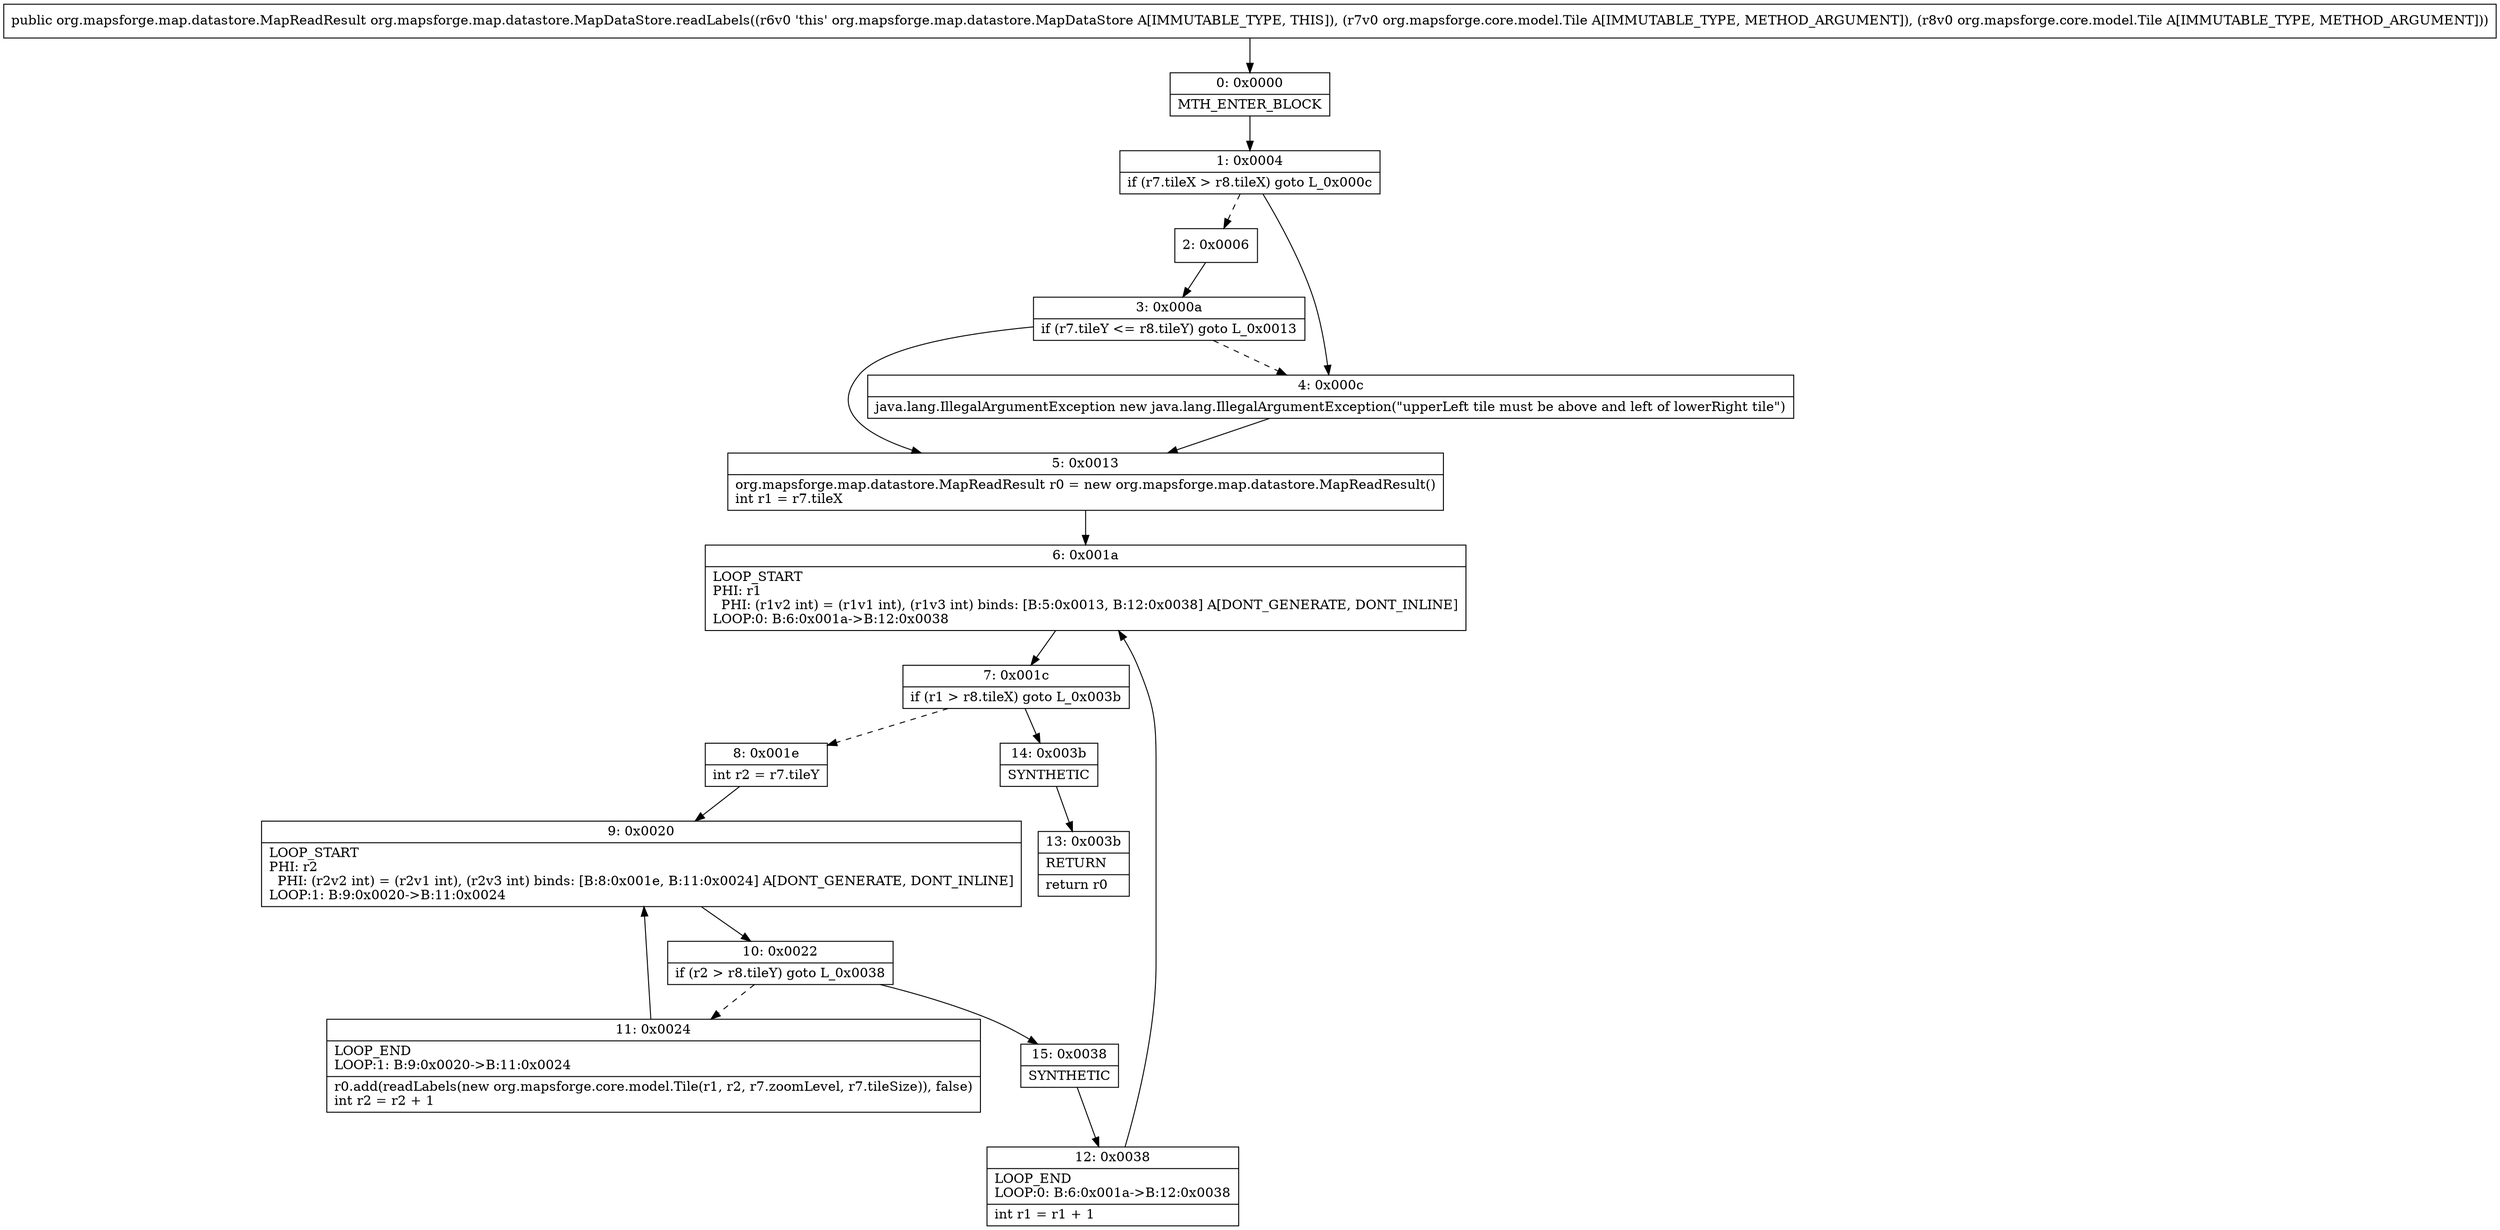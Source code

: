 digraph "CFG fororg.mapsforge.map.datastore.MapDataStore.readLabels(Lorg\/mapsforge\/core\/model\/Tile;Lorg\/mapsforge\/core\/model\/Tile;)Lorg\/mapsforge\/map\/datastore\/MapReadResult;" {
Node_0 [shape=record,label="{0\:\ 0x0000|MTH_ENTER_BLOCK\l}"];
Node_1 [shape=record,label="{1\:\ 0x0004|if (r7.tileX \> r8.tileX) goto L_0x000c\l}"];
Node_2 [shape=record,label="{2\:\ 0x0006}"];
Node_3 [shape=record,label="{3\:\ 0x000a|if (r7.tileY \<= r8.tileY) goto L_0x0013\l}"];
Node_4 [shape=record,label="{4\:\ 0x000c|java.lang.IllegalArgumentException new java.lang.IllegalArgumentException(\"upperLeft tile must be above and left of lowerRight tile\")\l}"];
Node_5 [shape=record,label="{5\:\ 0x0013|org.mapsforge.map.datastore.MapReadResult r0 = new org.mapsforge.map.datastore.MapReadResult()\lint r1 = r7.tileX\l}"];
Node_6 [shape=record,label="{6\:\ 0x001a|LOOP_START\lPHI: r1 \l  PHI: (r1v2 int) = (r1v1 int), (r1v3 int) binds: [B:5:0x0013, B:12:0x0038] A[DONT_GENERATE, DONT_INLINE]\lLOOP:0: B:6:0x001a\-\>B:12:0x0038\l}"];
Node_7 [shape=record,label="{7\:\ 0x001c|if (r1 \> r8.tileX) goto L_0x003b\l}"];
Node_8 [shape=record,label="{8\:\ 0x001e|int r2 = r7.tileY\l}"];
Node_9 [shape=record,label="{9\:\ 0x0020|LOOP_START\lPHI: r2 \l  PHI: (r2v2 int) = (r2v1 int), (r2v3 int) binds: [B:8:0x001e, B:11:0x0024] A[DONT_GENERATE, DONT_INLINE]\lLOOP:1: B:9:0x0020\-\>B:11:0x0024\l}"];
Node_10 [shape=record,label="{10\:\ 0x0022|if (r2 \> r8.tileY) goto L_0x0038\l}"];
Node_11 [shape=record,label="{11\:\ 0x0024|LOOP_END\lLOOP:1: B:9:0x0020\-\>B:11:0x0024\l|r0.add(readLabels(new org.mapsforge.core.model.Tile(r1, r2, r7.zoomLevel, r7.tileSize)), false)\lint r2 = r2 + 1\l}"];
Node_12 [shape=record,label="{12\:\ 0x0038|LOOP_END\lLOOP:0: B:6:0x001a\-\>B:12:0x0038\l|int r1 = r1 + 1\l}"];
Node_13 [shape=record,label="{13\:\ 0x003b|RETURN\l|return r0\l}"];
Node_14 [shape=record,label="{14\:\ 0x003b|SYNTHETIC\l}"];
Node_15 [shape=record,label="{15\:\ 0x0038|SYNTHETIC\l}"];
MethodNode[shape=record,label="{public org.mapsforge.map.datastore.MapReadResult org.mapsforge.map.datastore.MapDataStore.readLabels((r6v0 'this' org.mapsforge.map.datastore.MapDataStore A[IMMUTABLE_TYPE, THIS]), (r7v0 org.mapsforge.core.model.Tile A[IMMUTABLE_TYPE, METHOD_ARGUMENT]), (r8v0 org.mapsforge.core.model.Tile A[IMMUTABLE_TYPE, METHOD_ARGUMENT])) }"];
MethodNode -> Node_0;
Node_0 -> Node_1;
Node_1 -> Node_2[style=dashed];
Node_1 -> Node_4;
Node_2 -> Node_3;
Node_3 -> Node_4[style=dashed];
Node_3 -> Node_5;
Node_4 -> Node_5;
Node_5 -> Node_6;
Node_6 -> Node_7;
Node_7 -> Node_8[style=dashed];
Node_7 -> Node_14;
Node_8 -> Node_9;
Node_9 -> Node_10;
Node_10 -> Node_11[style=dashed];
Node_10 -> Node_15;
Node_11 -> Node_9;
Node_12 -> Node_6;
Node_14 -> Node_13;
Node_15 -> Node_12;
}

